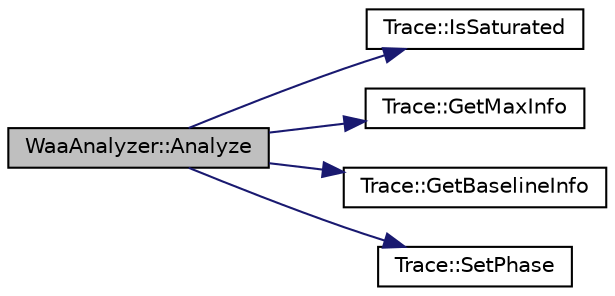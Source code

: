 digraph "WaaAnalyzer::Analyze"
{
  edge [fontname="Helvetica",fontsize="10",labelfontname="Helvetica",labelfontsize="10"];
  node [fontname="Helvetica",fontsize="10",shape=record];
  rankdir="LR";
  Node1 [label="WaaAnalyzer::Analyze",height=0.2,width=0.4,color="black", fillcolor="grey75", style="filled", fontcolor="black"];
  Node1 -> Node2 [color="midnightblue",fontsize="10",style="solid",fontname="Helvetica"];
  Node2 [label="Trace::IsSaturated",height=0.2,width=0.4,color="black", fillcolor="white", style="filled",URL="$dd/db7/class_trace.html#a7ae0bf7209ee6b579b0cfcb7b86aa5ef"];
  Node1 -> Node3 [color="midnightblue",fontsize="10",style="solid",fontname="Helvetica"];
  Node3 [label="Trace::GetMaxInfo",height=0.2,width=0.4,color="black", fillcolor="white", style="filled",URL="$dd/db7/class_trace.html#adabf44308f34afb878504b0ed7ee0d0a"];
  Node1 -> Node4 [color="midnightblue",fontsize="10",style="solid",fontname="Helvetica"];
  Node4 [label="Trace::GetBaselineInfo",height=0.2,width=0.4,color="black", fillcolor="white", style="filled",URL="$dd/db7/class_trace.html#aeee6c9b5e253a8df3dd8fa81fccc104f"];
  Node1 -> Node5 [color="midnightblue",fontsize="10",style="solid",fontname="Helvetica"];
  Node5 [label="Trace::SetPhase",height=0.2,width=0.4,color="black", fillcolor="white", style="filled",URL="$dd/db7/class_trace.html#a4694ebbfde6031a7dd8e86cb0530cceb"];
}
